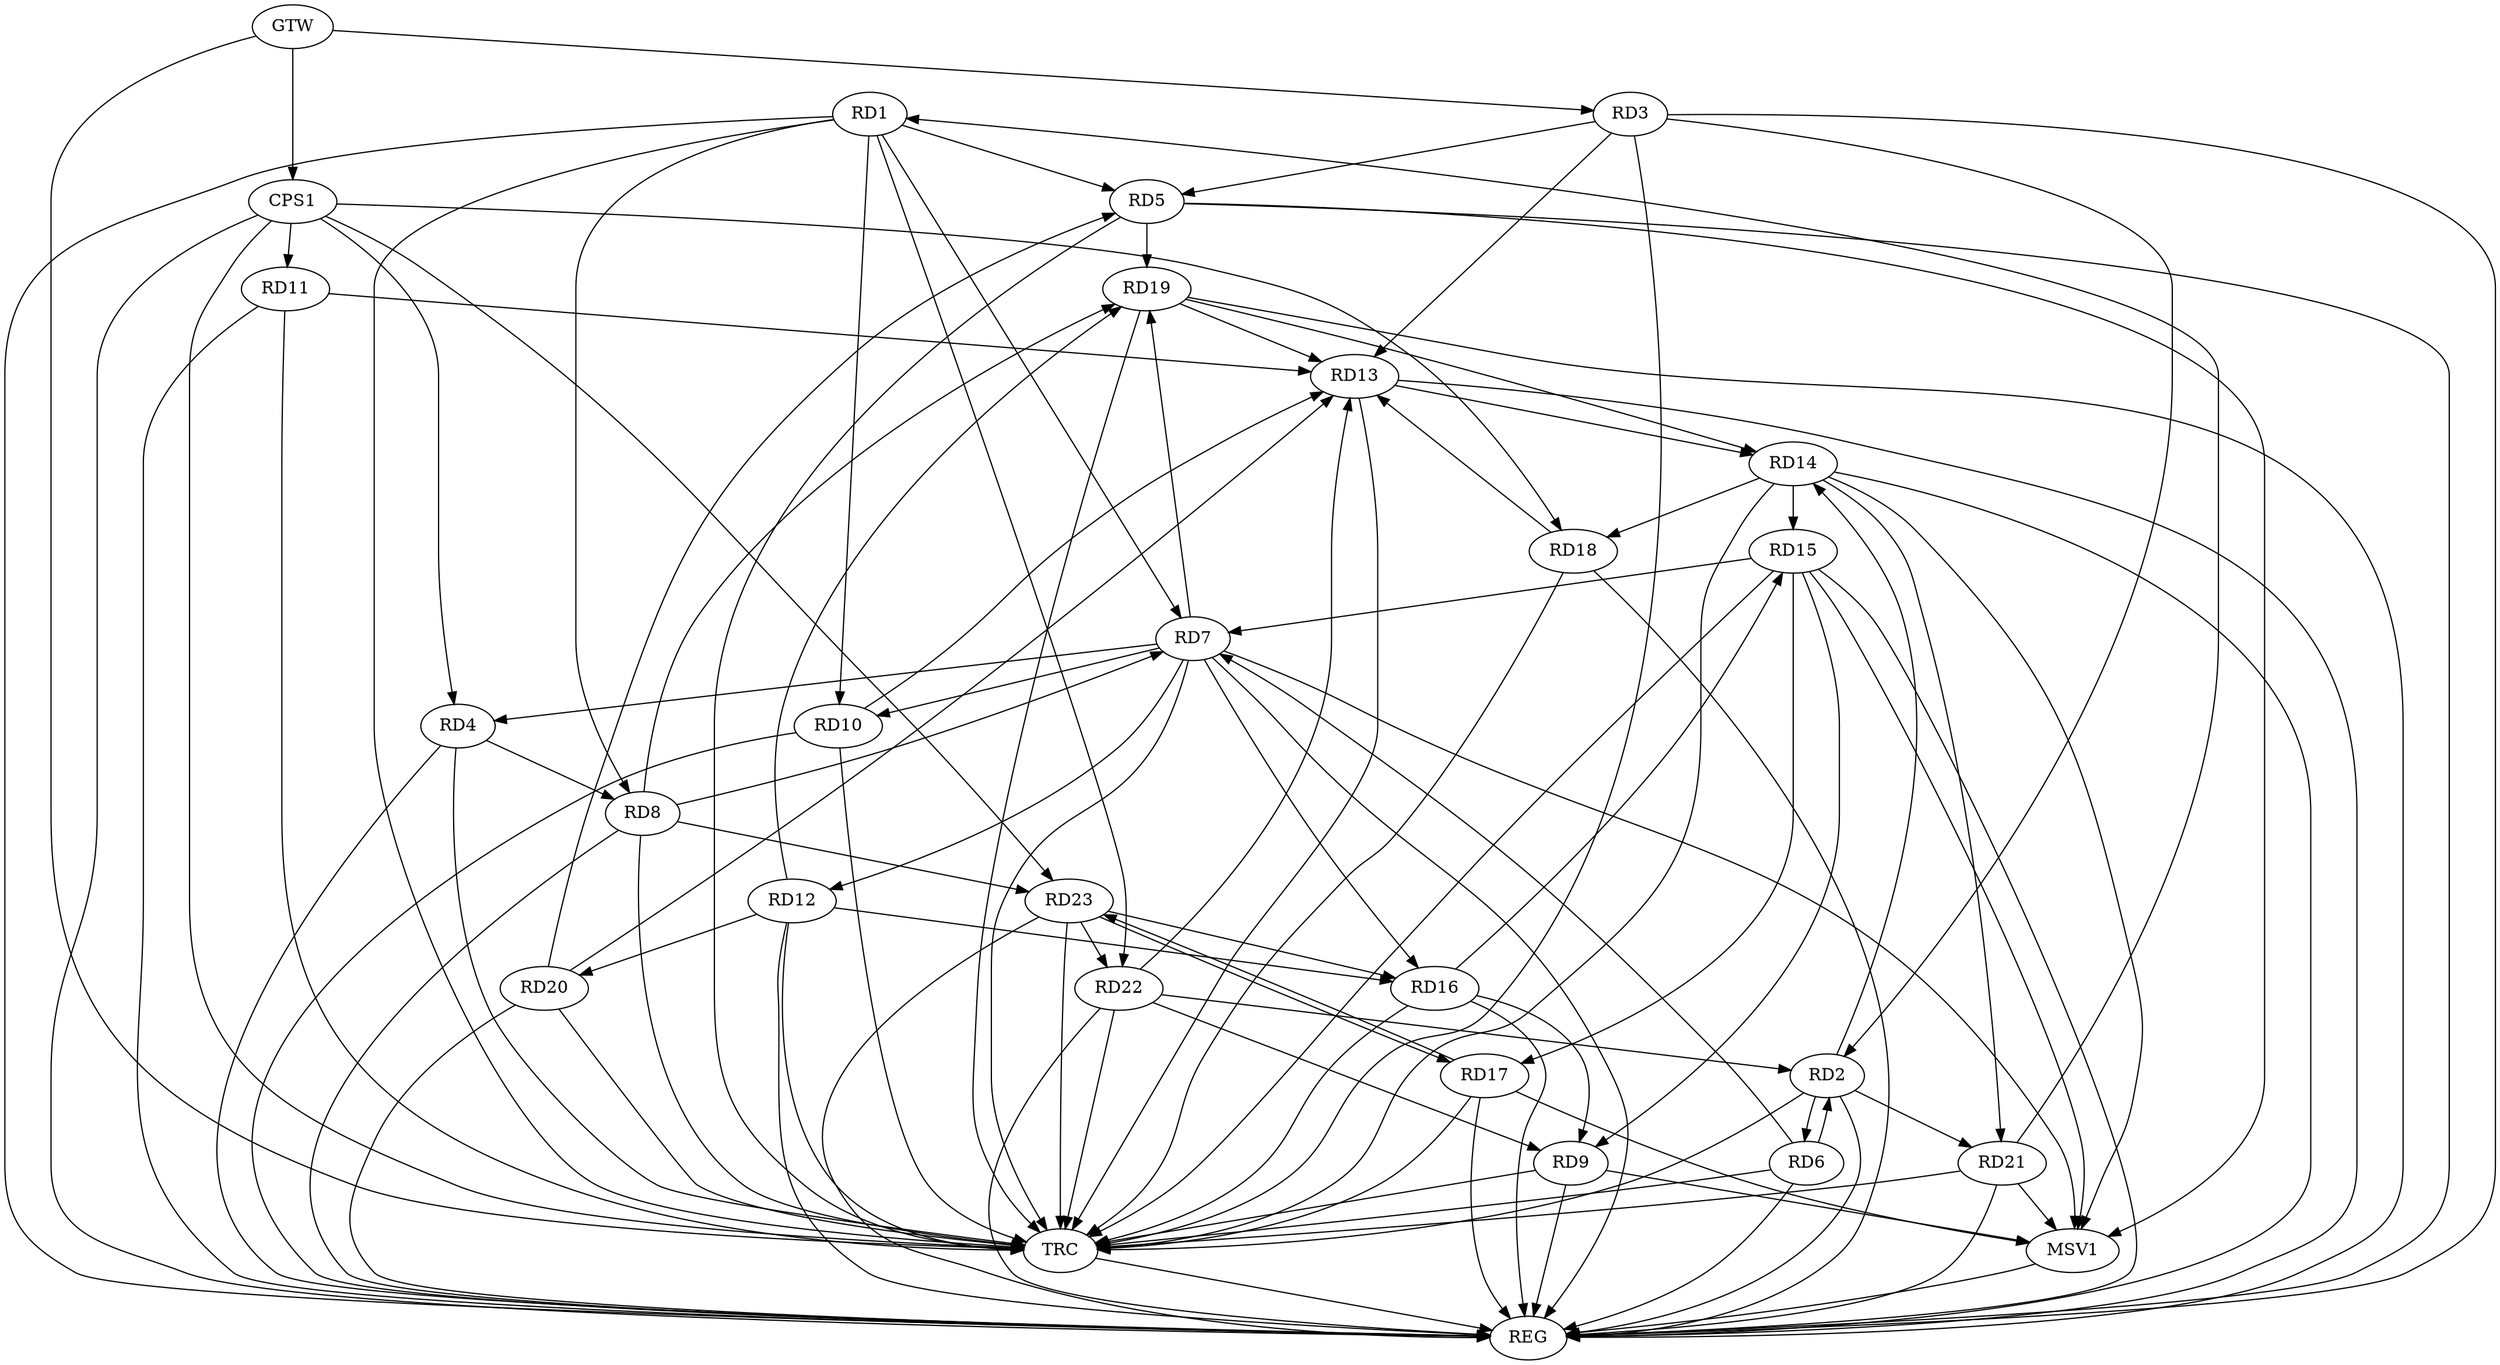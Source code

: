 strict digraph G {
  RD1 [ label="RD1" ];
  RD2 [ label="RD2" ];
  RD3 [ label="RD3" ];
  RD4 [ label="RD4" ];
  RD5 [ label="RD5" ];
  RD6 [ label="RD6" ];
  RD7 [ label="RD7" ];
  RD8 [ label="RD8" ];
  RD9 [ label="RD9" ];
  RD10 [ label="RD10" ];
  RD11 [ label="RD11" ];
  RD12 [ label="RD12" ];
  RD13 [ label="RD13" ];
  RD14 [ label="RD14" ];
  RD15 [ label="RD15" ];
  RD16 [ label="RD16" ];
  RD17 [ label="RD17" ];
  RD18 [ label="RD18" ];
  RD19 [ label="RD19" ];
  RD20 [ label="RD20" ];
  RD21 [ label="RD21" ];
  RD22 [ label="RD22" ];
  RD23 [ label="RD23" ];
  CPS1 [ label="CPS1" ];
  GTW [ label="GTW" ];
  REG [ label="REG" ];
  TRC [ label="TRC" ];
  MSV1 [ label="MSV1" ];
  RD1 -> RD5;
  RD1 -> RD7;
  RD1 -> RD8;
  RD1 -> RD10;
  RD21 -> RD1;
  RD1 -> RD22;
  RD3 -> RD2;
  RD2 -> RD6;
  RD6 -> RD2;
  RD2 -> RD14;
  RD2 -> RD21;
  RD22 -> RD2;
  RD3 -> RD5;
  RD7 -> RD4;
  RD4 -> RD8;
  RD5 -> RD19;
  RD20 -> RD5;
  RD6 -> RD7;
  RD8 -> RD7;
  RD7 -> RD10;
  RD7 -> RD12;
  RD15 -> RD7;
  RD7 -> RD16;
  RD7 -> RD19;
  RD8 -> RD19;
  RD8 -> RD23;
  RD15 -> RD9;
  RD16 -> RD9;
  RD22 -> RD9;
  RD12 -> RD16;
  RD12 -> RD19;
  RD12 -> RD20;
  RD13 -> RD14;
  RD14 -> RD15;
  RD14 -> RD18;
  RD19 -> RD14;
  RD14 -> RD21;
  RD16 -> RD15;
  RD15 -> RD17;
  RD23 -> RD16;
  RD17 -> RD23;
  RD23 -> RD17;
  RD23 -> RD22;
  CPS1 -> RD11;
  CPS1 -> RD4;
  CPS1 -> RD23;
  CPS1 -> RD18;
  GTW -> RD3;
  GTW -> CPS1;
  RD1 -> REG;
  RD2 -> REG;
  RD3 -> REG;
  RD4 -> REG;
  RD5 -> REG;
  RD6 -> REG;
  RD7 -> REG;
  RD8 -> REG;
  RD9 -> REG;
  RD10 -> REG;
  RD11 -> REG;
  RD12 -> REG;
  RD13 -> REG;
  RD14 -> REG;
  RD15 -> REG;
  RD16 -> REG;
  RD17 -> REG;
  RD18 -> REG;
  RD19 -> REG;
  RD20 -> REG;
  RD21 -> REG;
  RD22 -> REG;
  RD23 -> REG;
  CPS1 -> REG;
  RD1 -> TRC;
  RD2 -> TRC;
  RD3 -> TRC;
  RD4 -> TRC;
  RD5 -> TRC;
  RD6 -> TRC;
  RD7 -> TRC;
  RD8 -> TRC;
  RD9 -> TRC;
  RD10 -> TRC;
  RD11 -> TRC;
  RD12 -> TRC;
  RD13 -> TRC;
  RD14 -> TRC;
  RD15 -> TRC;
  RD16 -> TRC;
  RD17 -> TRC;
  RD18 -> TRC;
  RD19 -> TRC;
  RD20 -> TRC;
  RD21 -> TRC;
  RD22 -> TRC;
  RD23 -> TRC;
  CPS1 -> TRC;
  GTW -> TRC;
  TRC -> REG;
  RD18 -> RD13;
  RD22 -> RD13;
  RD3 -> RD13;
  RD11 -> RD13;
  RD20 -> RD13;
  RD10 -> RD13;
  RD19 -> RD13;
  RD7 -> MSV1;
  RD9 -> MSV1;
  RD14 -> MSV1;
  RD15 -> MSV1;
  RD17 -> MSV1;
  RD5 -> MSV1;
  RD21 -> MSV1;
  MSV1 -> REG;
}
